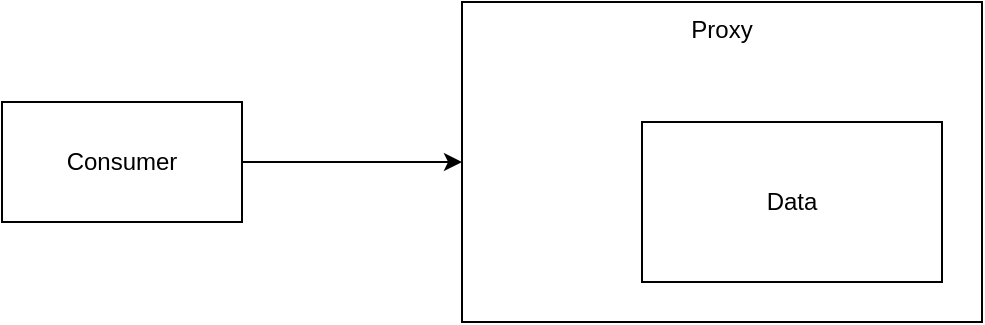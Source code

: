 <mxfile version="15.8.3" type="device" pages="2"><diagram id="XGl-PX1d1x3AvoAgfPm8" name="Proxy"><mxGraphModel dx="2062" dy="1122" grid="1" gridSize="10" guides="1" tooltips="1" connect="1" arrows="1" fold="1" page="1" pageScale="1" pageWidth="827" pageHeight="1169" math="0" shadow="0"><root><mxCell id="0"/><mxCell id="1" parent="0"/><mxCell id="vnqV6j3-WuyU01_4eaW8-3" value="" style="edgeStyle=orthogonalEdgeStyle;rounded=0;orthogonalLoop=1;jettySize=auto;html=1;" edge="1" parent="1" source="vnqV6j3-WuyU01_4eaW8-1" target="vnqV6j3-WuyU01_4eaW8-2"><mxGeometry relative="1" as="geometry"/></mxCell><mxCell id="vnqV6j3-WuyU01_4eaW8-1" value="Consumer" style="rounded=0;whiteSpace=wrap;html=1;" vertex="1" parent="1"><mxGeometry x="80" y="200" width="120" height="60" as="geometry"/></mxCell><mxCell id="vnqV6j3-WuyU01_4eaW8-2" value="Proxy" style="whiteSpace=wrap;html=1;rounded=0;verticalAlign=top;" vertex="1" parent="1"><mxGeometry x="310" y="150" width="260" height="160" as="geometry"/></mxCell><mxCell id="vnqV6j3-WuyU01_4eaW8-4" value="Data" style="rounded=0;whiteSpace=wrap;html=1;verticalAlign=middle;" vertex="1" parent="1"><mxGeometry x="400" y="210" width="150" height="80" as="geometry"/></mxCell></root></mxGraphModel></diagram><diagram id="r0uNiuRyqTmQmQrnqn21" name="Flyweight"><mxGraphModel dx="2062" dy="1065" grid="1" gridSize="10" guides="1" tooltips="1" connect="1" arrows="1" fold="1" page="1" pageScale="1" pageWidth="827" pageHeight="1169" math="0" shadow="0"><root><mxCell id="hcpv-ZYkx55dEG_HMgyd-0"/><mxCell id="hcpv-ZYkx55dEG_HMgyd-1" parent="hcpv-ZYkx55dEG_HMgyd-0"/><mxCell id="knblr_4eMiEBZ2hxADFQ-2" value="" style="edgeStyle=orthogonalEdgeStyle;rounded=0;orthogonalLoop=1;jettySize=auto;html=1;" edge="1" parent="hcpv-ZYkx55dEG_HMgyd-1" source="knblr_4eMiEBZ2hxADFQ-0" target="knblr_4eMiEBZ2hxADFQ-1"><mxGeometry relative="1" as="geometry"/></mxCell><mxCell id="knblr_4eMiEBZ2hxADFQ-0" value="Consumer" style="rounded=0;whiteSpace=wrap;html=1;verticalAlign=middle;" vertex="1" parent="hcpv-ZYkx55dEG_HMgyd-1"><mxGeometry x="50" y="160" width="150" height="80" as="geometry"/></mxCell><mxCell id="knblr_4eMiEBZ2hxADFQ-1" value="Resource" style="whiteSpace=wrap;html=1;rounded=0;verticalAlign=top;" vertex="1" parent="hcpv-ZYkx55dEG_HMgyd-1"><mxGeometry x="260" y="80" width="325" height="240" as="geometry"/></mxCell><mxCell id="knblr_4eMiEBZ2hxADFQ-5" value="" style="edgeStyle=orthogonalEdgeStyle;rounded=0;orthogonalLoop=1;jettySize=auto;html=1;" edge="1" parent="hcpv-ZYkx55dEG_HMgyd-1" source="knblr_4eMiEBZ2hxADFQ-3" target="knblr_4eMiEBZ2hxADFQ-4"><mxGeometry relative="1" as="geometry"/></mxCell><mxCell id="knblr_4eMiEBZ2hxADFQ-3" value="Flyweight" style="rounded=0;whiteSpace=wrap;html=1;verticalAlign=middle;" vertex="1" parent="hcpv-ZYkx55dEG_HMgyd-1"><mxGeometry x="400" y="210" width="120" height="60" as="geometry"/></mxCell><mxCell id="knblr_4eMiEBZ2hxADFQ-4" value="Data" style="whiteSpace=wrap;html=1;rounded=0;dashed=1;" vertex="1" parent="hcpv-ZYkx55dEG_HMgyd-1"><mxGeometry x="650" y="210" width="120" height="60" as="geometry"/></mxCell></root></mxGraphModel></diagram></mxfile>